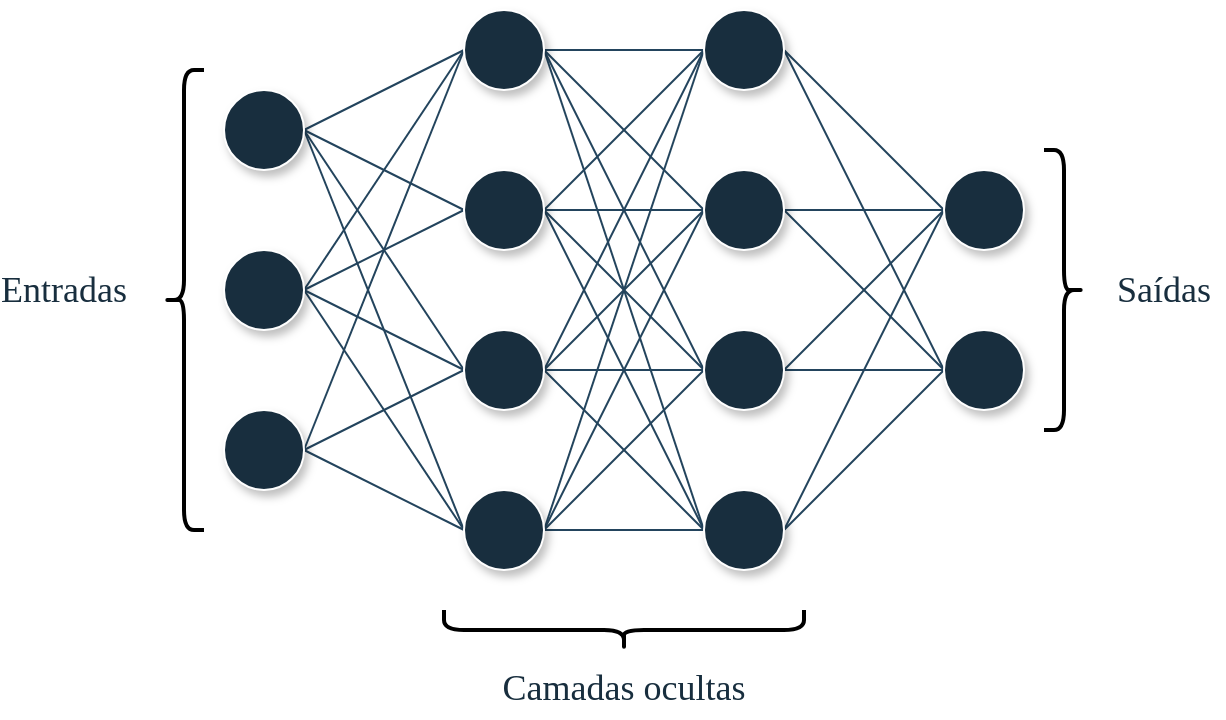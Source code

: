 <mxfile version="21.6.9" type="github">
  <diagram name="Página-1" id="GR-6QyHqNc_aG5ELljNl">
    <mxGraphModel dx="1434" dy="803" grid="1" gridSize="10" guides="1" tooltips="1" connect="1" arrows="1" fold="1" page="1" pageScale="1" pageWidth="827" pageHeight="1169" math="0" shadow="0">
      <root>
        <mxCell id="0" />
        <mxCell id="1" parent="0" />
        <mxCell id="Skt8BN5GvcfKbnmdDmI5-18" style="rounded=0;orthogonalLoop=1;jettySize=auto;html=1;exitX=1;exitY=0.5;exitDx=0;exitDy=0;entryX=0;entryY=0.5;entryDx=0;entryDy=0;strokeColor=#23445D;endArrow=none;endFill=0;" parent="1" source="Skt8BN5GvcfKbnmdDmI5-1" target="Skt8BN5GvcfKbnmdDmI5-8" edge="1">
          <mxGeometry relative="1" as="geometry" />
        </mxCell>
        <mxCell id="Skt8BN5GvcfKbnmdDmI5-20" style="edgeStyle=none;rounded=0;orthogonalLoop=1;jettySize=auto;html=1;exitX=1;exitY=0.5;exitDx=0;exitDy=0;entryX=0;entryY=0.5;entryDx=0;entryDy=0;strokeColor=#23445D;endArrow=none;endFill=0;" parent="1" source="Skt8BN5GvcfKbnmdDmI5-1" target="Skt8BN5GvcfKbnmdDmI5-6" edge="1">
          <mxGeometry relative="1" as="geometry" />
        </mxCell>
        <mxCell id="Skt8BN5GvcfKbnmdDmI5-21" style="edgeStyle=none;rounded=0;orthogonalLoop=1;jettySize=auto;html=1;exitX=1;exitY=0.5;exitDx=0;exitDy=0;entryX=0;entryY=0.5;entryDx=0;entryDy=0;strokeColor=#23445D;endArrow=none;endFill=0;" parent="1" source="Skt8BN5GvcfKbnmdDmI5-1" target="Skt8BN5GvcfKbnmdDmI5-5" edge="1">
          <mxGeometry relative="1" as="geometry" />
        </mxCell>
        <mxCell id="Skt8BN5GvcfKbnmdDmI5-22" style="edgeStyle=none;rounded=0;orthogonalLoop=1;jettySize=auto;html=1;exitX=1;exitY=0.5;exitDx=0;exitDy=0;entryX=0;entryY=0.5;entryDx=0;entryDy=0;strokeColor=#23445D;endArrow=none;endFill=0;" parent="1" source="Skt8BN5GvcfKbnmdDmI5-1" target="Skt8BN5GvcfKbnmdDmI5-4" edge="1">
          <mxGeometry relative="1" as="geometry" />
        </mxCell>
        <mxCell id="Skt8BN5GvcfKbnmdDmI5-1" value="" style="ellipse;whiteSpace=wrap;html=1;aspect=fixed;labelBackgroundColor=none;fillColor=#182E3E;strokeColor=#FFFFFF;fontColor=#FFFFFF;shadow=1;" parent="1" vertex="1">
          <mxGeometry x="160" y="160" width="40" height="40" as="geometry" />
        </mxCell>
        <mxCell id="Skt8BN5GvcfKbnmdDmI5-23" style="edgeStyle=none;rounded=0;orthogonalLoop=1;jettySize=auto;html=1;exitX=1;exitY=0.5;exitDx=0;exitDy=0;strokeColor=#23445D;endArrow=none;endFill=0;" parent="1" source="Skt8BN5GvcfKbnmdDmI5-2" edge="1">
          <mxGeometry relative="1" as="geometry">
            <mxPoint x="280" y="140" as="targetPoint" />
          </mxGeometry>
        </mxCell>
        <mxCell id="Skt8BN5GvcfKbnmdDmI5-24" style="edgeStyle=none;rounded=0;orthogonalLoop=1;jettySize=auto;html=1;exitX=1;exitY=0.5;exitDx=0;exitDy=0;entryX=0;entryY=0.5;entryDx=0;entryDy=0;strokeColor=#23445D;endArrow=none;endFill=0;" parent="1" source="Skt8BN5GvcfKbnmdDmI5-2" target="Skt8BN5GvcfKbnmdDmI5-6" edge="1">
          <mxGeometry relative="1" as="geometry" />
        </mxCell>
        <mxCell id="Skt8BN5GvcfKbnmdDmI5-25" style="edgeStyle=none;rounded=0;orthogonalLoop=1;jettySize=auto;html=1;exitX=1;exitY=0.5;exitDx=0;exitDy=0;entryX=0;entryY=0.5;entryDx=0;entryDy=0;strokeColor=#23445D;endArrow=none;endFill=0;" parent="1" source="Skt8BN5GvcfKbnmdDmI5-2" target="Skt8BN5GvcfKbnmdDmI5-5" edge="1">
          <mxGeometry relative="1" as="geometry" />
        </mxCell>
        <mxCell id="Skt8BN5GvcfKbnmdDmI5-26" style="edgeStyle=none;rounded=0;orthogonalLoop=1;jettySize=auto;html=1;exitX=1;exitY=0.5;exitDx=0;exitDy=0;entryX=0;entryY=0.5;entryDx=0;entryDy=0;strokeColor=#23445D;endArrow=none;endFill=0;" parent="1" source="Skt8BN5GvcfKbnmdDmI5-2" target="Skt8BN5GvcfKbnmdDmI5-4" edge="1">
          <mxGeometry relative="1" as="geometry" />
        </mxCell>
        <mxCell id="Skt8BN5GvcfKbnmdDmI5-2" value="" style="ellipse;whiteSpace=wrap;html=1;aspect=fixed;labelBackgroundColor=none;fillColor=#182E3E;strokeColor=#FFFFFF;fontColor=#FFFFFF;shadow=1;" parent="1" vertex="1">
          <mxGeometry x="160" y="240" width="40" height="40" as="geometry" />
        </mxCell>
        <mxCell id="Skt8BN5GvcfKbnmdDmI5-27" style="edgeStyle=none;rounded=0;orthogonalLoop=1;jettySize=auto;html=1;exitX=1;exitY=0.5;exitDx=0;exitDy=0;entryX=0;entryY=0.5;entryDx=0;entryDy=0;strokeColor=#23445D;endArrow=none;endFill=0;" parent="1" source="Skt8BN5GvcfKbnmdDmI5-3" target="Skt8BN5GvcfKbnmdDmI5-8" edge="1">
          <mxGeometry relative="1" as="geometry" />
        </mxCell>
        <mxCell id="Skt8BN5GvcfKbnmdDmI5-28" style="edgeStyle=none;rounded=0;orthogonalLoop=1;jettySize=auto;html=1;exitX=1;exitY=0.5;exitDx=0;exitDy=0;entryX=0;entryY=0.5;entryDx=0;entryDy=0;strokeColor=#23445D;endArrow=none;endFill=0;" parent="1" source="Skt8BN5GvcfKbnmdDmI5-3" target="Skt8BN5GvcfKbnmdDmI5-5" edge="1">
          <mxGeometry relative="1" as="geometry" />
        </mxCell>
        <mxCell id="Skt8BN5GvcfKbnmdDmI5-29" style="edgeStyle=none;rounded=0;orthogonalLoop=1;jettySize=auto;html=1;exitX=1;exitY=0.5;exitDx=0;exitDy=0;entryX=0;entryY=0.5;entryDx=0;entryDy=0;strokeColor=#23445D;endArrow=none;endFill=0;" parent="1" source="Skt8BN5GvcfKbnmdDmI5-3" target="Skt8BN5GvcfKbnmdDmI5-4" edge="1">
          <mxGeometry relative="1" as="geometry" />
        </mxCell>
        <mxCell id="Skt8BN5GvcfKbnmdDmI5-3" value="" style="ellipse;whiteSpace=wrap;html=1;aspect=fixed;labelBackgroundColor=none;fillColor=#182E3E;strokeColor=#FFFFFF;fontColor=#FFFFFF;shadow=1;" parent="1" vertex="1">
          <mxGeometry x="160" y="320" width="40" height="40" as="geometry" />
        </mxCell>
        <mxCell id="Skt8BN5GvcfKbnmdDmI5-34" style="edgeStyle=none;rounded=0;orthogonalLoop=1;jettySize=auto;html=1;exitX=1;exitY=0.5;exitDx=0;exitDy=0;strokeColor=#23445D;endArrow=none;endFill=0;" parent="1" source="Skt8BN5GvcfKbnmdDmI5-4" edge="1">
          <mxGeometry relative="1" as="geometry">
            <mxPoint x="400" y="140" as="targetPoint" />
          </mxGeometry>
        </mxCell>
        <mxCell id="Skt8BN5GvcfKbnmdDmI5-38" style="edgeStyle=none;rounded=0;orthogonalLoop=1;jettySize=auto;html=1;exitX=1;exitY=0.5;exitDx=0;exitDy=0;strokeColor=#23445D;endArrow=none;endFill=0;" parent="1" source="Skt8BN5GvcfKbnmdDmI5-4" edge="1">
          <mxGeometry relative="1" as="geometry">
            <mxPoint x="400" y="220" as="targetPoint" />
          </mxGeometry>
        </mxCell>
        <mxCell id="Skt8BN5GvcfKbnmdDmI5-42" style="edgeStyle=none;rounded=0;orthogonalLoop=1;jettySize=auto;html=1;exitX=1;exitY=0.5;exitDx=0;exitDy=0;strokeColor=#23445D;endArrow=none;endFill=0;" parent="1" source="Skt8BN5GvcfKbnmdDmI5-4" edge="1">
          <mxGeometry relative="1" as="geometry">
            <mxPoint x="400" y="300" as="targetPoint" />
          </mxGeometry>
        </mxCell>
        <mxCell id="Skt8BN5GvcfKbnmdDmI5-46" style="edgeStyle=none;rounded=0;orthogonalLoop=1;jettySize=auto;html=1;exitX=1;exitY=0.5;exitDx=0;exitDy=0;strokeColor=#23445D;endArrow=none;endFill=0;" parent="1" source="Skt8BN5GvcfKbnmdDmI5-4" edge="1">
          <mxGeometry relative="1" as="geometry">
            <mxPoint x="400" y="380" as="targetPoint" />
          </mxGeometry>
        </mxCell>
        <mxCell id="Skt8BN5GvcfKbnmdDmI5-4" value="" style="ellipse;whiteSpace=wrap;html=1;aspect=fixed;labelBackgroundColor=none;fillColor=#182E3E;strokeColor=#FFFFFF;fontColor=#FFFFFF;shadow=1;" parent="1" vertex="1">
          <mxGeometry x="280" y="360" width="40" height="40" as="geometry" />
        </mxCell>
        <mxCell id="Skt8BN5GvcfKbnmdDmI5-33" style="edgeStyle=none;rounded=0;orthogonalLoop=1;jettySize=auto;html=1;exitX=1;exitY=0.5;exitDx=0;exitDy=0;strokeColor=#23445D;entryX=0;entryY=0.5;entryDx=0;entryDy=0;endArrow=none;endFill=0;" parent="1" source="Skt8BN5GvcfKbnmdDmI5-5" target="Skt8BN5GvcfKbnmdDmI5-13" edge="1">
          <mxGeometry relative="1" as="geometry">
            <mxPoint x="400" y="150" as="targetPoint" />
          </mxGeometry>
        </mxCell>
        <mxCell id="Skt8BN5GvcfKbnmdDmI5-37" style="edgeStyle=none;rounded=0;orthogonalLoop=1;jettySize=auto;html=1;exitX=1;exitY=0.5;exitDx=0;exitDy=0;strokeColor=#23445D;endArrow=none;endFill=0;" parent="1" source="Skt8BN5GvcfKbnmdDmI5-5" edge="1">
          <mxGeometry relative="1" as="geometry">
            <mxPoint x="400" y="220" as="targetPoint" />
          </mxGeometry>
        </mxCell>
        <mxCell id="Skt8BN5GvcfKbnmdDmI5-41" style="edgeStyle=none;rounded=0;orthogonalLoop=1;jettySize=auto;html=1;exitX=1;exitY=0.5;exitDx=0;exitDy=0;strokeColor=#23445D;endArrow=none;endFill=0;" parent="1" source="Skt8BN5GvcfKbnmdDmI5-5" edge="1">
          <mxGeometry relative="1" as="geometry">
            <mxPoint x="400" y="300" as="targetPoint" />
          </mxGeometry>
        </mxCell>
        <mxCell id="Skt8BN5GvcfKbnmdDmI5-45" style="edgeStyle=none;rounded=0;orthogonalLoop=1;jettySize=auto;html=1;exitX=1;exitY=0.5;exitDx=0;exitDy=0;strokeColor=#23445D;endArrow=none;endFill=0;" parent="1" source="Skt8BN5GvcfKbnmdDmI5-5" edge="1">
          <mxGeometry relative="1" as="geometry">
            <mxPoint x="400" y="380" as="targetPoint" />
          </mxGeometry>
        </mxCell>
        <mxCell id="Skt8BN5GvcfKbnmdDmI5-5" value="" style="ellipse;whiteSpace=wrap;html=1;aspect=fixed;labelBackgroundColor=none;fillColor=#182E3E;strokeColor=#FFFFFF;fontColor=#FFFFFF;shadow=1;" parent="1" vertex="1">
          <mxGeometry x="280" y="280" width="40" height="40" as="geometry" />
        </mxCell>
        <mxCell id="Skt8BN5GvcfKbnmdDmI5-32" style="edgeStyle=none;rounded=0;orthogonalLoop=1;jettySize=auto;html=1;exitX=1;exitY=0.5;exitDx=0;exitDy=0;entryX=0;entryY=0.5;entryDx=0;entryDy=0;strokeColor=#23445D;endArrow=none;endFill=0;" parent="1" source="Skt8BN5GvcfKbnmdDmI5-6" target="Skt8BN5GvcfKbnmdDmI5-13" edge="1">
          <mxGeometry relative="1" as="geometry" />
        </mxCell>
        <mxCell id="Skt8BN5GvcfKbnmdDmI5-36" style="edgeStyle=none;rounded=0;orthogonalLoop=1;jettySize=auto;html=1;exitX=1;exitY=0.5;exitDx=0;exitDy=0;entryX=0;entryY=0.5;entryDx=0;entryDy=0;strokeColor=#23445D;endArrow=none;endFill=0;" parent="1" source="Skt8BN5GvcfKbnmdDmI5-6" target="Skt8BN5GvcfKbnmdDmI5-12" edge="1">
          <mxGeometry relative="1" as="geometry" />
        </mxCell>
        <mxCell id="Skt8BN5GvcfKbnmdDmI5-40" style="edgeStyle=none;rounded=0;orthogonalLoop=1;jettySize=auto;html=1;exitX=1;exitY=0.5;exitDx=0;exitDy=0;strokeColor=#23445D;endArrow=none;endFill=0;" parent="1" source="Skt8BN5GvcfKbnmdDmI5-6" edge="1">
          <mxGeometry relative="1" as="geometry">
            <mxPoint x="400" y="300" as="targetPoint" />
          </mxGeometry>
        </mxCell>
        <mxCell id="Skt8BN5GvcfKbnmdDmI5-44" style="edgeStyle=none;rounded=0;orthogonalLoop=1;jettySize=auto;html=1;exitX=1;exitY=0.5;exitDx=0;exitDy=0;strokeColor=#23445D;endArrow=none;endFill=0;" parent="1" source="Skt8BN5GvcfKbnmdDmI5-6" edge="1">
          <mxGeometry relative="1" as="geometry">
            <mxPoint x="400" y="380" as="targetPoint" />
          </mxGeometry>
        </mxCell>
        <mxCell id="Skt8BN5GvcfKbnmdDmI5-6" value="" style="ellipse;whiteSpace=wrap;html=1;aspect=fixed;labelBackgroundColor=none;fillColor=#182E3E;strokeColor=#FFFFFF;fontColor=#FFFFFF;shadow=1;" parent="1" vertex="1">
          <mxGeometry x="280" y="200" width="40" height="40" as="geometry" />
        </mxCell>
        <mxCell id="Skt8BN5GvcfKbnmdDmI5-30" style="edgeStyle=none;rounded=0;orthogonalLoop=1;jettySize=auto;html=1;exitX=1;exitY=0.5;exitDx=0;exitDy=0;entryX=0;entryY=0.5;entryDx=0;entryDy=0;strokeColor=#23445D;endArrow=none;endFill=0;" parent="1" source="Skt8BN5GvcfKbnmdDmI5-8" target="Skt8BN5GvcfKbnmdDmI5-13" edge="1">
          <mxGeometry relative="1" as="geometry" />
        </mxCell>
        <mxCell id="Skt8BN5GvcfKbnmdDmI5-31" style="edgeStyle=none;rounded=0;orthogonalLoop=1;jettySize=auto;html=1;exitX=1;exitY=0.5;exitDx=0;exitDy=0;entryX=0;entryY=0.5;entryDx=0;entryDy=0;strokeColor=#23445D;endArrow=none;endFill=0;" parent="1" source="Skt8BN5GvcfKbnmdDmI5-8" target="Skt8BN5GvcfKbnmdDmI5-12" edge="1">
          <mxGeometry relative="1" as="geometry" />
        </mxCell>
        <mxCell id="Skt8BN5GvcfKbnmdDmI5-39" style="edgeStyle=none;rounded=0;orthogonalLoop=1;jettySize=auto;html=1;exitX=1;exitY=0.5;exitDx=0;exitDy=0;entryX=0;entryY=0.5;entryDx=0;entryDy=0;strokeColor=#23445D;endArrow=none;endFill=0;" parent="1" source="Skt8BN5GvcfKbnmdDmI5-8" target="Skt8BN5GvcfKbnmdDmI5-11" edge="1">
          <mxGeometry relative="1" as="geometry" />
        </mxCell>
        <mxCell id="Skt8BN5GvcfKbnmdDmI5-43" style="edgeStyle=none;rounded=0;orthogonalLoop=1;jettySize=auto;html=1;exitX=1;exitY=0.5;exitDx=0;exitDy=0;entryX=0;entryY=0.5;entryDx=0;entryDy=0;strokeColor=#23445D;endArrow=none;endFill=0;" parent="1" source="Skt8BN5GvcfKbnmdDmI5-8" target="Skt8BN5GvcfKbnmdDmI5-10" edge="1">
          <mxGeometry relative="1" as="geometry" />
        </mxCell>
        <mxCell id="Skt8BN5GvcfKbnmdDmI5-8" value="" style="ellipse;whiteSpace=wrap;html=1;aspect=fixed;labelBackgroundColor=none;fillColor=#182E3E;strokeColor=#FFFFFF;fontColor=#FFFFFF;shadow=1;" parent="1" vertex="1">
          <mxGeometry x="280" y="120" width="40" height="40" as="geometry" />
        </mxCell>
        <mxCell id="Skt8BN5GvcfKbnmdDmI5-50" style="edgeStyle=none;rounded=0;orthogonalLoop=1;jettySize=auto;html=1;exitX=1;exitY=0.5;exitDx=0;exitDy=0;strokeColor=#23445D;endArrow=none;endFill=0;" parent="1" source="Skt8BN5GvcfKbnmdDmI5-10" edge="1">
          <mxGeometry relative="1" as="geometry">
            <mxPoint x="520" y="220" as="targetPoint" />
          </mxGeometry>
        </mxCell>
        <mxCell id="Skt8BN5GvcfKbnmdDmI5-54" style="edgeStyle=none;rounded=0;orthogonalLoop=1;jettySize=auto;html=1;exitX=1;exitY=0.5;exitDx=0;exitDy=0;strokeColor=#23445D;endArrow=none;endFill=0;" parent="1" source="Skt8BN5GvcfKbnmdDmI5-10" edge="1">
          <mxGeometry relative="1" as="geometry">
            <mxPoint x="520" y="300" as="targetPoint" />
          </mxGeometry>
        </mxCell>
        <mxCell id="Skt8BN5GvcfKbnmdDmI5-10" value="" style="ellipse;whiteSpace=wrap;html=1;aspect=fixed;labelBackgroundColor=none;fillColor=#182E3E;strokeColor=#FFFFFF;fontColor=#FFFFFF;shadow=1;" parent="1" vertex="1">
          <mxGeometry x="400" y="360" width="40" height="40" as="geometry" />
        </mxCell>
        <mxCell id="Skt8BN5GvcfKbnmdDmI5-49" style="edgeStyle=none;rounded=0;orthogonalLoop=1;jettySize=auto;html=1;exitX=1;exitY=0.5;exitDx=0;exitDy=0;entryX=0;entryY=0.5;entryDx=0;entryDy=0;strokeColor=#23445D;endArrow=none;endFill=0;" parent="1" source="Skt8BN5GvcfKbnmdDmI5-11" target="Skt8BN5GvcfKbnmdDmI5-14" edge="1">
          <mxGeometry relative="1" as="geometry" />
        </mxCell>
        <mxCell id="Skt8BN5GvcfKbnmdDmI5-53" style="edgeStyle=none;rounded=0;orthogonalLoop=1;jettySize=auto;html=1;exitX=1;exitY=0.5;exitDx=0;exitDy=0;strokeColor=#23445D;endArrow=none;endFill=0;" parent="1" source="Skt8BN5GvcfKbnmdDmI5-11" edge="1">
          <mxGeometry relative="1" as="geometry">
            <mxPoint x="520" y="300" as="targetPoint" />
          </mxGeometry>
        </mxCell>
        <mxCell id="Skt8BN5GvcfKbnmdDmI5-11" value="" style="ellipse;whiteSpace=wrap;html=1;aspect=fixed;labelBackgroundColor=none;fillColor=#182E3E;strokeColor=#FFFFFF;fontColor=#FFFFFF;shadow=1;" parent="1" vertex="1">
          <mxGeometry x="400" y="280" width="40" height="40" as="geometry" />
        </mxCell>
        <mxCell id="Skt8BN5GvcfKbnmdDmI5-48" style="edgeStyle=none;rounded=0;orthogonalLoop=1;jettySize=auto;html=1;exitX=1;exitY=0.5;exitDx=0;exitDy=0;strokeColor=#23445D;endArrow=none;endFill=0;" parent="1" source="Skt8BN5GvcfKbnmdDmI5-12" edge="1">
          <mxGeometry relative="1" as="geometry">
            <mxPoint x="520" y="220" as="targetPoint" />
          </mxGeometry>
        </mxCell>
        <mxCell id="Skt8BN5GvcfKbnmdDmI5-52" style="edgeStyle=none;rounded=0;orthogonalLoop=1;jettySize=auto;html=1;exitX=1;exitY=0.5;exitDx=0;exitDy=0;strokeColor=#23445D;endArrow=none;endFill=0;" parent="1" source="Skt8BN5GvcfKbnmdDmI5-12" edge="1">
          <mxGeometry relative="1" as="geometry">
            <mxPoint x="520" y="300" as="targetPoint" />
          </mxGeometry>
        </mxCell>
        <mxCell id="Skt8BN5GvcfKbnmdDmI5-12" value="" style="ellipse;whiteSpace=wrap;html=1;aspect=fixed;labelBackgroundColor=none;fillColor=#182E3E;strokeColor=#FFFFFF;fontColor=#FFFFFF;shadow=1;" parent="1" vertex="1">
          <mxGeometry x="400" y="200" width="40" height="40" as="geometry" />
        </mxCell>
        <mxCell id="Skt8BN5GvcfKbnmdDmI5-47" style="edgeStyle=none;rounded=0;orthogonalLoop=1;jettySize=auto;html=1;exitX=1;exitY=0.5;exitDx=0;exitDy=0;entryX=0;entryY=0.5;entryDx=0;entryDy=0;strokeColor=#23445D;endArrow=none;endFill=0;" parent="1" source="Skt8BN5GvcfKbnmdDmI5-13" target="Skt8BN5GvcfKbnmdDmI5-14" edge="1">
          <mxGeometry relative="1" as="geometry" />
        </mxCell>
        <mxCell id="Skt8BN5GvcfKbnmdDmI5-51" style="edgeStyle=none;rounded=0;orthogonalLoop=1;jettySize=auto;html=1;exitX=1;exitY=0.5;exitDx=0;exitDy=0;entryX=0;entryY=0.5;entryDx=0;entryDy=0;strokeColor=#23445D;endArrow=none;endFill=0;" parent="1" source="Skt8BN5GvcfKbnmdDmI5-13" target="Skt8BN5GvcfKbnmdDmI5-15" edge="1">
          <mxGeometry relative="1" as="geometry" />
        </mxCell>
        <mxCell id="Skt8BN5GvcfKbnmdDmI5-13" value="" style="ellipse;whiteSpace=wrap;html=1;aspect=fixed;labelBackgroundColor=none;fillColor=#182E3E;strokeColor=#FFFFFF;fontColor=#FFFFFF;shadow=1;" parent="1" vertex="1">
          <mxGeometry x="400" y="120" width="40" height="40" as="geometry" />
        </mxCell>
        <mxCell id="Skt8BN5GvcfKbnmdDmI5-14" value="" style="ellipse;whiteSpace=wrap;html=1;aspect=fixed;labelBackgroundColor=none;fillColor=#182E3E;strokeColor=#FFFFFF;fontColor=#FFFFFF;shadow=1;" parent="1" vertex="1">
          <mxGeometry x="520" y="200" width="40" height="40" as="geometry" />
        </mxCell>
        <mxCell id="Skt8BN5GvcfKbnmdDmI5-15" value="" style="ellipse;whiteSpace=wrap;html=1;aspect=fixed;labelBackgroundColor=none;fillColor=#182E3E;strokeColor=#FFFFFF;fontColor=#FFFFFF;shadow=1;" parent="1" vertex="1">
          <mxGeometry x="520" y="280" width="40" height="40" as="geometry" />
        </mxCell>
        <mxCell id="Skt8BN5GvcfKbnmdDmI5-71" value="Entradas" style="text;html=1;strokeColor=none;fillColor=none;align=center;verticalAlign=middle;whiteSpace=wrap;rounded=0;fontColor=#182e3e;fontFamily=Lucida Console;fontSize=18;" parent="1" vertex="1">
          <mxGeometry x="50" y="245" width="60" height="30" as="geometry" />
        </mxCell>
        <mxCell id="Skt8BN5GvcfKbnmdDmI5-72" value="Camadas ocultas" style="text;html=1;strokeColor=none;fillColor=none;align=center;verticalAlign=middle;whiteSpace=wrap;rounded=0;fontColor=#182e3e;fontFamily=Lucida Console;fontSize=18;" parent="1" vertex="1">
          <mxGeometry x="260" y="444" width="200" height="30" as="geometry" />
        </mxCell>
        <mxCell id="Skt8BN5GvcfKbnmdDmI5-73" value="Saídas" style="text;html=1;strokeColor=none;fillColor=none;align=center;verticalAlign=middle;whiteSpace=wrap;rounded=0;fontColor=#182e3e;fontFamily=Lucida Console;fontSize=18;" parent="1" vertex="1">
          <mxGeometry x="600" y="245" width="60" height="30" as="geometry" />
        </mxCell>
        <mxCell id="Skt8BN5GvcfKbnmdDmI5-75" value="" style="shape=curlyBracket;whiteSpace=wrap;html=1;rounded=1;labelPosition=left;verticalLabelPosition=middle;align=right;verticalAlign=middle;strokeColor=default;fontColor=#FFFFFF;fillColor=none;strokeWidth=2;rotation=0;" parent="1" vertex="1">
          <mxGeometry x="130" y="150" width="20" height="230" as="geometry" />
        </mxCell>
        <mxCell id="Skt8BN5GvcfKbnmdDmI5-76" value="" style="shape=curlyBracket;whiteSpace=wrap;html=1;rounded=1;labelPosition=left;verticalLabelPosition=middle;align=right;verticalAlign=middle;strokeColor=default;fontColor=#FFFFFF;fillColor=none;strokeWidth=2;rotation=-90;" parent="1" vertex="1">
          <mxGeometry x="350" y="340" width="20" height="180" as="geometry" />
        </mxCell>
        <mxCell id="Skt8BN5GvcfKbnmdDmI5-77" value="" style="shape=curlyBracket;whiteSpace=wrap;html=1;rounded=1;labelPosition=left;verticalLabelPosition=middle;align=right;verticalAlign=middle;strokeColor=default;fontColor=#FFFFFF;fillColor=none;strokeWidth=2;rotation=-180;" parent="1" vertex="1">
          <mxGeometry x="570" y="190" width="20" height="140" as="geometry" />
        </mxCell>
      </root>
    </mxGraphModel>
  </diagram>
</mxfile>
